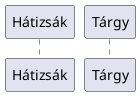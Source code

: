 @startuml Rucksack asks
participant Hátizsák as hát
participant Tárgy as t

'megcsinálni, hogy különböző lifeline-on legyenek a kitörölt tárgyak'

!startsub GAS_RUCKSACK
!procedure $gasRuck($owner)
alt #green gased = true
        sz->$owner ++: protection(bool)
        $owner->hát ++: askIfProtection
        loop for each tárgy in hátizsák
            hát->t ++: areYouDefensive(bool)
            return bool
        end
        alt van védelme
            hát->>hát : seeHiearchy

            alt védelemnek van cooldownja
                hát->>t : decreaseCooldown
                alt cooldown == 0
                    hát->>t !!: delete
                end
            end

            hát-->$owner --: return true
            $owner-->sz --: return true
        else
            sz->>$owner : paralyze
        end
end
!endprocedure
!endsub